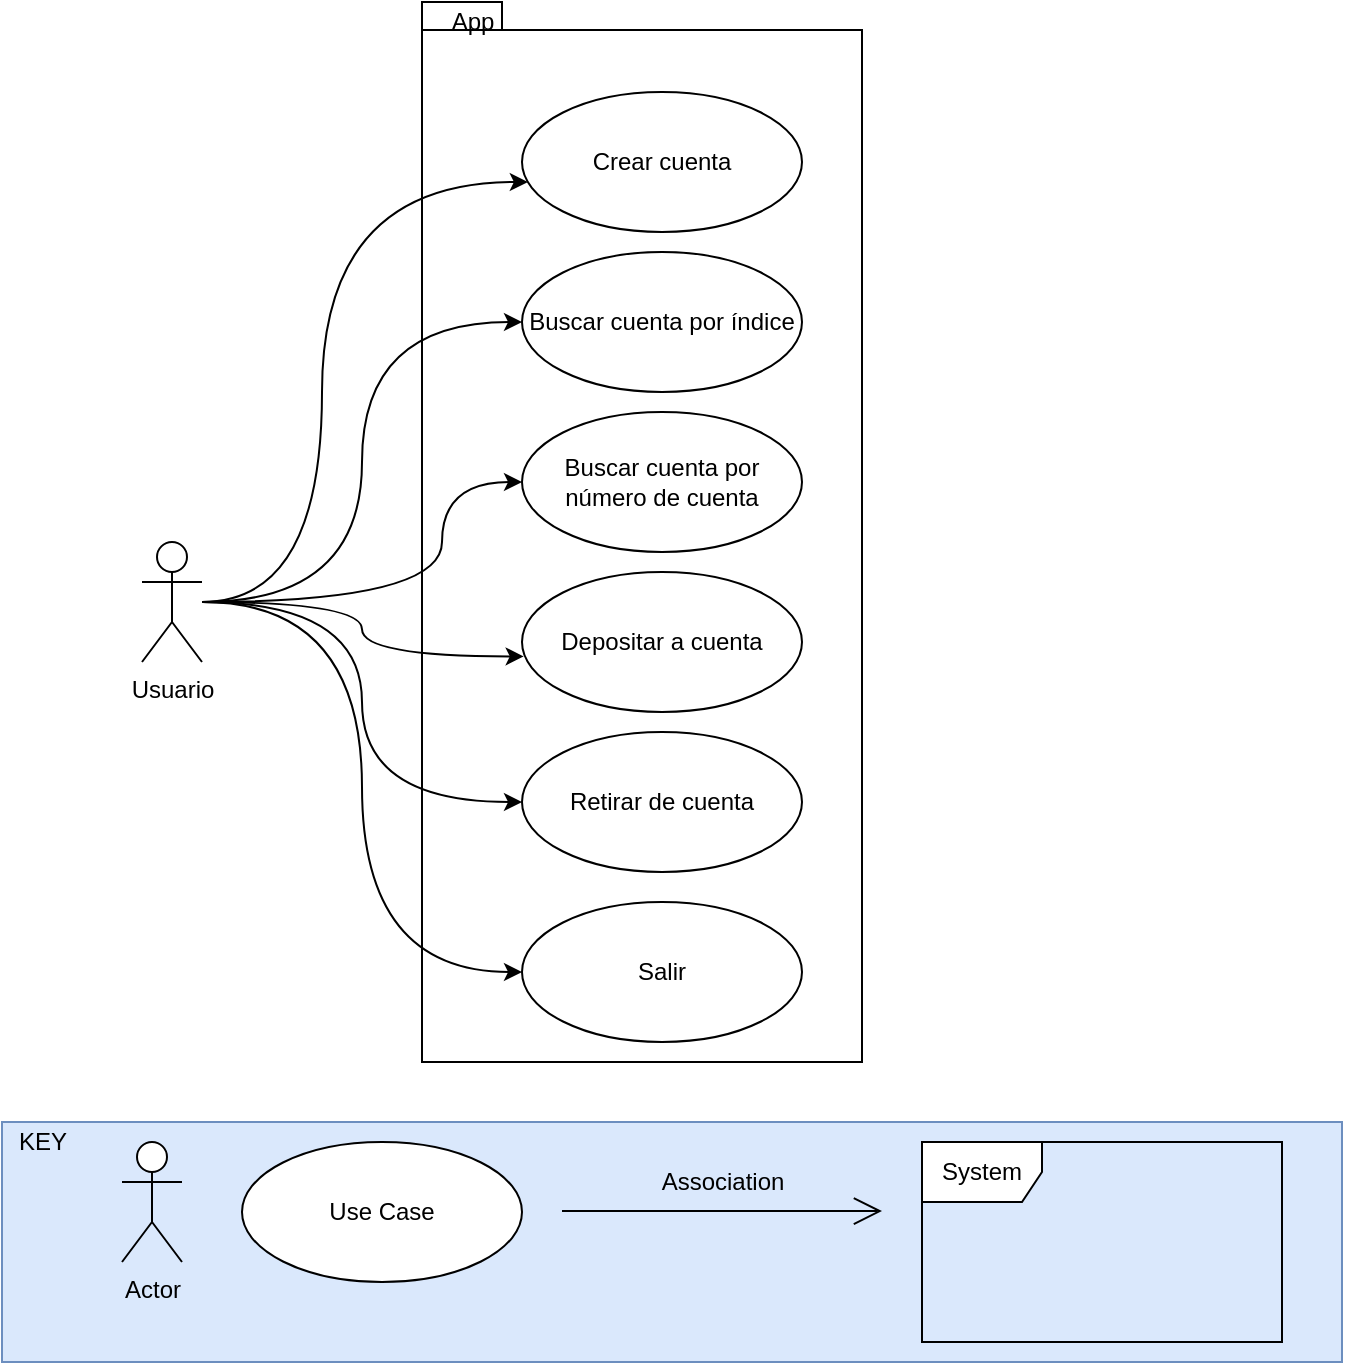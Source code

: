 <mxfile version="18.0.1" type="device"><diagram id="FNU-6Jzafo3AM-5OdB4h" name="Page-2"><mxGraphModel dx="1483" dy="781" grid="1" gridSize="10" guides="1" tooltips="1" connect="1" arrows="1" fold="1" page="1" pageScale="1" pageWidth="850" pageHeight="1100" math="0" shadow="0"><root><mxCell id="0"/><mxCell id="1" parent="0"/><mxCell id="NGeBpFrWcUMW9UQszx0Z-36" value="" style="rounded=0;whiteSpace=wrap;html=1;fillColor=#dae8fc;strokeColor=#6c8ebf;" parent="1" vertex="1"><mxGeometry x="90" y="580" width="670" height="120" as="geometry"/></mxCell><mxCell id="NGeBpFrWcUMW9UQszx0Z-18" value="" style="shape=folder;fontStyle=1;spacingTop=10;tabWidth=40;tabHeight=14;tabPosition=left;html=1;" parent="1" vertex="1"><mxGeometry x="300" y="20" width="220" height="530" as="geometry"/></mxCell><mxCell id="NGeBpFrWcUMW9UQszx0Z-19" style="edgeStyle=orthogonalEdgeStyle;rounded=0;orthogonalLoop=1;jettySize=auto;html=1;startArrow=none;startFill=0;endArrow=classic;endFill=1;curved=1;" parent="1" target="NGeBpFrWcUMW9UQszx0Z-17" edge="1"><mxGeometry relative="1" as="geometry"><Array as="points"><mxPoint x="250" y="320"/><mxPoint x="250" y="110"/></Array><mxPoint x="190" y="320" as="sourcePoint"/></mxGeometry></mxCell><mxCell id="NGeBpFrWcUMW9UQszx0Z-20" style="edgeStyle=orthogonalEdgeStyle;curved=1;rounded=0;orthogonalLoop=1;jettySize=auto;html=1;entryX=0;entryY=0.5;entryDx=0;entryDy=0;startArrow=none;startFill=0;endArrow=classic;endFill=1;" parent="1" source="NGeBpFrWcUMW9UQszx0Z-1" target="NGeBpFrWcUMW9UQszx0Z-16" edge="1"><mxGeometry relative="1" as="geometry"/></mxCell><mxCell id="NGeBpFrWcUMW9UQszx0Z-21" style="edgeStyle=orthogonalEdgeStyle;curved=1;rounded=0;orthogonalLoop=1;jettySize=auto;html=1;startArrow=none;startFill=0;endArrow=classic;endFill=1;" parent="1" target="NGeBpFrWcUMW9UQszx0Z-15" edge="1"><mxGeometry relative="1" as="geometry"><mxPoint x="190" y="320" as="sourcePoint"/><Array as="points"><mxPoint x="310" y="320"/><mxPoint x="310" y="260"/></Array></mxGeometry></mxCell><mxCell id="NGeBpFrWcUMW9UQszx0Z-22" style="edgeStyle=orthogonalEdgeStyle;curved=1;rounded=0;orthogonalLoop=1;jettySize=auto;html=1;entryX=0.006;entryY=0.603;entryDx=0;entryDy=0;entryPerimeter=0;startArrow=none;startFill=0;endArrow=classic;endFill=1;" parent="1" source="NGeBpFrWcUMW9UQszx0Z-1" target="NGeBpFrWcUMW9UQszx0Z-14" edge="1"><mxGeometry relative="1" as="geometry"/></mxCell><mxCell id="NGeBpFrWcUMW9UQszx0Z-23" style="edgeStyle=orthogonalEdgeStyle;curved=1;rounded=0;orthogonalLoop=1;jettySize=auto;html=1;entryX=0;entryY=0.5;entryDx=0;entryDy=0;startArrow=none;startFill=0;endArrow=classic;endFill=1;" parent="1" source="NGeBpFrWcUMW9UQszx0Z-1" target="NGeBpFrWcUMW9UQszx0Z-13" edge="1"><mxGeometry relative="1" as="geometry"/></mxCell><mxCell id="NGeBpFrWcUMW9UQszx0Z-1" value="Usuario" style="shape=umlActor;verticalLabelPosition=bottom;verticalAlign=top;html=1;" parent="1" vertex="1"><mxGeometry x="160" y="290" width="30" height="60" as="geometry"/></mxCell><mxCell id="NGeBpFrWcUMW9UQszx0Z-13" value="Retirar de cuenta" style="ellipse;whiteSpace=wrap;html=1;" parent="1" vertex="1"><mxGeometry x="350" y="385" width="140" height="70" as="geometry"/></mxCell><mxCell id="NGeBpFrWcUMW9UQszx0Z-14" value="Depositar a cuenta" style="ellipse;whiteSpace=wrap;html=1;" parent="1" vertex="1"><mxGeometry x="350" y="305" width="140" height="70" as="geometry"/></mxCell><mxCell id="NGeBpFrWcUMW9UQszx0Z-15" value="Buscar cuenta por número de cuenta" style="ellipse;whiteSpace=wrap;html=1;" parent="1" vertex="1"><mxGeometry x="350" y="225" width="140" height="70" as="geometry"/></mxCell><mxCell id="NGeBpFrWcUMW9UQszx0Z-16" value="Buscar cuenta por índice" style="ellipse;whiteSpace=wrap;html=1;" parent="1" vertex="1"><mxGeometry x="350" y="145" width="140" height="70" as="geometry"/></mxCell><mxCell id="NGeBpFrWcUMW9UQszx0Z-17" value="Crear cuenta" style="ellipse;whiteSpace=wrap;html=1;" parent="1" vertex="1"><mxGeometry x="350" y="65" width="140" height="70" as="geometry"/></mxCell><mxCell id="NGeBpFrWcUMW9UQszx0Z-29" value="App" style="text;html=1;align=center;verticalAlign=middle;resizable=0;points=[];autosize=1;strokeColor=none;fillColor=none;" parent="1" vertex="1"><mxGeometry x="305" y="20" width="40" height="20" as="geometry"/></mxCell><mxCell id="NGeBpFrWcUMW9UQszx0Z-30" value="Actor" style="shape=umlActor;verticalLabelPosition=bottom;verticalAlign=top;html=1;" parent="1" vertex="1"><mxGeometry x="150" y="590" width="30" height="60" as="geometry"/></mxCell><mxCell id="NGeBpFrWcUMW9UQszx0Z-31" value="Use Case" style="ellipse;whiteSpace=wrap;html=1;" parent="1" vertex="1"><mxGeometry x="210" y="590" width="140" height="70" as="geometry"/></mxCell><mxCell id="NGeBpFrWcUMW9UQszx0Z-32" value="" style="endArrow=open;endFill=1;endSize=12;html=1;rounded=0;curved=1;" parent="1" edge="1"><mxGeometry width="160" relative="1" as="geometry"><mxPoint x="370" y="624.52" as="sourcePoint"/><mxPoint x="530" y="624.52" as="targetPoint"/></mxGeometry></mxCell><mxCell id="NGeBpFrWcUMW9UQszx0Z-33" value="Association" style="text;html=1;align=center;verticalAlign=middle;resizable=0;points=[];autosize=1;strokeColor=none;fillColor=none;" parent="1" vertex="1"><mxGeometry x="410" y="600" width="80" height="20" as="geometry"/></mxCell><mxCell id="NGeBpFrWcUMW9UQszx0Z-34" value="System" style="shape=umlFrame;whiteSpace=wrap;html=1;" parent="1" vertex="1"><mxGeometry x="550" y="590" width="180" height="100" as="geometry"/></mxCell><mxCell id="NGeBpFrWcUMW9UQszx0Z-35" value="KEY" style="text;html=1;align=center;verticalAlign=middle;resizable=0;points=[];autosize=1;strokeColor=none;fillColor=none;" parent="1" vertex="1"><mxGeometry x="90" y="580" width="40" height="20" as="geometry"/></mxCell><mxCell id="aCCAQsJ3FKHdsQSDhxLR-17" value="Salir" style="ellipse;whiteSpace=wrap;html=1;" vertex="1" parent="1"><mxGeometry x="350" y="470" width="140" height="70" as="geometry"/></mxCell><mxCell id="aCCAQsJ3FKHdsQSDhxLR-20" style="edgeStyle=orthogonalEdgeStyle;curved=1;rounded=0;orthogonalLoop=1;jettySize=auto;html=1;startArrow=none;startFill=0;endArrow=classic;endFill=1;entryX=0;entryY=0.5;entryDx=0;entryDy=0;" edge="1" parent="1" source="NGeBpFrWcUMW9UQszx0Z-1" target="aCCAQsJ3FKHdsQSDhxLR-17"><mxGeometry relative="1" as="geometry"><mxPoint x="190" y="340" as="sourcePoint"/><mxPoint x="360" y="430" as="targetPoint"/></mxGeometry></mxCell></root></mxGraphModel></diagram></mxfile>
